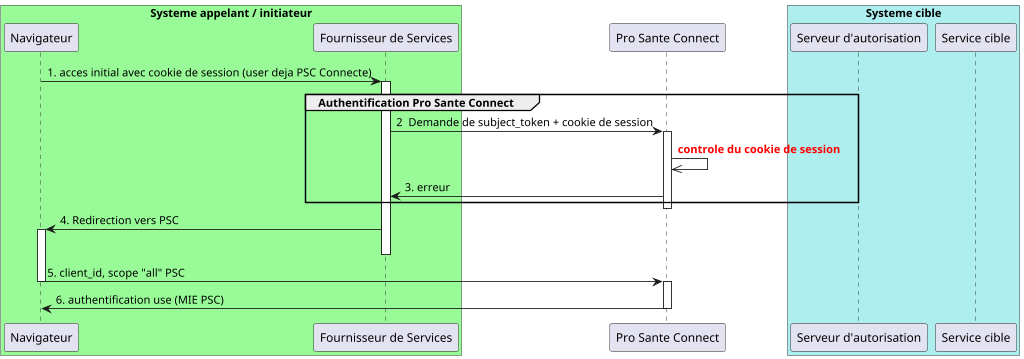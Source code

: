 @startuml
scale 1024*768
box  "Systeme appelant / initiateur" #palegreen
participant "Navigateur" as n
participant "Fournisseur de Services" as appserver
end box
participant "Pro Sante Connect" as psc

box  "Systeme cible" #paleturquoise
participant "Serveur d'autorisation" as AS
participant "Service cible" as API
end box

n->appserver:1. acces initial avec cookie de session (user deja PSC Connecte)
	activate appserver

group Authentification Pro Sante Connect

appserver->psc:2  Demande de subject_token + cookie de session
	activate psc


psc->>psc: <font color=red><b>controle du cookie de session
psc->appserver:3. erreur
end
	deactivate psc
appserver->n:4. Redirection vers PSC
	activate n
    deactivate appserver
n->psc : 5. client_id, scope "all" PSC
    deactivate n
  
	activate psc
psc->n: 6. authentification use (MIE PSC)
	deactivate psc

@enduml
